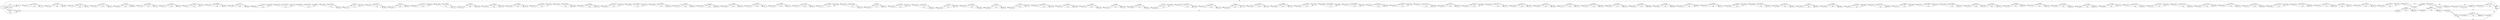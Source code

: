 digraph {
	graph [rankdir=LR]
	node [shape=rectangle]
	547 -> 676 [label=108]
	676 -> 725 [label=94]
	676 -> 117879 [label=14]
	725 -> 859 [label=108]
	859 -> 886 [label=94]
	859 -> 117905 [label=14]
	886 -> 892 [label=108]
	892 -> 919 [label=94]
	892 -> 117931 [label=14]
	919 -> 1540 [label=108]
	1540 -> 1567 [label=94]
	1540 -> 117957 [label=14]
	1567 -> 1656 [label=108]
	1656 -> 1683 [label=94]
	1656 -> 117983 [label=14]
	1683 -> 1712 [label=108]
	1712 -> 1739 [label=94]
	1712 -> 118009 [label=14]
	1739 -> 1817 [label=108]
	1817 -> 1844 [label=94]
	1817 -> 118035 [label=14]
	1844 -> 2233 [label=108]
	2233 -> 2257 [label=94]
	2233 -> 118057 [label=14]
	2257 -> 2312 [label=108]
	2312 -> 2345 [label=94]
	2312 -> 118089 [label=14]
	2345 -> 2366 [label=108]
	2366 -> 2393 [label=94]
	2366 -> 118115 [label=14]
	2393 -> 2842 [label=108]
	2842 -> 2869 [label=94]
	2842 -> 118141 [label=14]
	2869 -> 5505 [label=108]
	5505 -> 5532 [label=94]
	5505 -> 118167 [label=14]
	5532 -> 6634 [label=108]
	6634 -> 6661 [label=94]
	6634 -> 118193 [label=14]
	6661 -> 7056 [label=108]
	7056 -> 7083 [label=94]
	7056 -> 118219 [label=14]
	7083 -> 7129 [label=108]
	7129 -> 7156 [label=94]
	7129 -> 118245 [label=14]
	7156 -> 7822 [label=108]
	7822 -> 7849 [label=94]
	7822 -> 118271 [label=14]
	7849 -> 8305 [label=108]
	8305 -> 8332 [label=94]
	8305 -> 118297 [label=14]
	8332 -> 9818 [label=108]
	9818 -> 9845 [label=94]
	9818 -> 118323 [label=14]
	9845 -> 11004 [label=108]
	11004 -> 11031 [label=94]
	11004 -> 118349 [label=14]
	11031 -> 11923 [label=108]
	11923 -> 11978 [label=94]
	11923 -> 118403 [label=14]
	11978 -> 12001 [label=108]
	12001 -> 12028 [label=94]
	12001 -> 118429 [label=14]
	12028 -> 14238 [label=108]
	14238 -> 14318 [label=94]
	14238 -> 118508 [label=14]
	14318 -> 14373 [label=108]
	14373 -> 14412 [label=94]
	14373 -> 118546 [label=14]
	14412 -> 14425 [label=108]
	14425 -> 14480 [label=94]
	14425 -> 118600 [label=14]
	14480 -> 14487 [label=108]
	14487 -> 14533 [label=94]
	14487 -> 118648 [label=14]
	14533 -> 14587 [label=108]
	14587 -> 14614 [label=94]
	14587 -> 118674 [label=14]
	14614 -> 14699 [label=108]
	14699 -> 14913 [label=94]
	14699 -> 118887 [label=14]
	14913 -> 14925 [label=108]
	14925 -> 14952 [label=94]
	14925 -> 118913 [label=14]
	14952 -> 14976 [label=108]
	14976 -> 15017 [label=94]
	14976 -> 118953 [label=14]
	15017 -> 15034 [label=108]
	15034 -> 15062 [label=94]
	15034 -> 118980 [label=14]
	15062 -> 15099 [label=108]
	15099 -> 15126 [label=94]
	15099 -> 119006 [label=14]
	15126 -> 15150 [label=108]
	15150 -> 15177 [label=94]
	15150 -> 119032 [label=14]
	15177 -> 15240 [label=108]
	15240 -> 15267 [label=94]
	15240 -> 119058 [label=14]
	15267 -> 15270 [label=108]
	15270 -> 15313 [label=94]
	15270 -> 119100 [label=14]
	15313 -> 15317 [label=108]
	15317 -> 15496 [label=94]
	15317 -> 119268 [label=14]
	15496 -> 15507 [label=108]
	15507 -> 15534 [label=94]
	15507 -> 119294 [label=14]
	15534 -> 15578 [label=108]
	15578 -> 15611 [label=94]
	15578 -> 119326 [label=14]
	15611 -> 15616 [label=108]
	15616 -> 15643 [label=94]
	15616 -> 119352 [label=14]
	15643 -> 15847 [label=108]
	15847 -> 15907 [label=94]
	15847 -> 119411 [label=14]
	15907 -> 15919 [label=108]
	15919 -> 15946 [label=94]
	15919 -> 119437 [label=14]
	15946 -> 15991 [label=108]
	15991 -> 16018 [label=94]
	15991 -> 119463 [label=14]
	16018 -> 16046 [label=108]
	16046 -> 16073 [label=94]
	16046 -> 119489 [label=14]
	16073 -> 16198 [label=108]
	16198 -> 16225 [label=94]
	16198 -> 119515 [label=14]
	16225 -> 16276 [label=108]
	16276 -> 16303 [label=94]
	16276 -> 119541 [label=14]
	16303 -> 16354 [label=108]
	16354 -> 16390 [label=94]
	16354 -> 119576 [label=14]
	16390 -> 16702 [label=108]
	16702 -> 16729 [label=94]
	16702 -> 119602 [label=14]
	16729 -> 16741 [label=108]
	16741 -> 16795 [label=94]
	16741 -> 119655 [label=14]
	16795 -> 16888 [label=108]
	16888 -> 16915 [label=94]
	16888 -> 119681 [label=14]
	16915 -> 16926 [label=108]
	16926 -> 16953 [label=94]
	16926 -> 119707 [label=14]
	16953 -> 17043 [label=108]
	17043 -> 17090 [label=94]
	17043 -> 119753 [label=14]
	17090 -> 17162 [label=108]
	17162 -> 17222 [label=94]
	17162 -> 119812 [label=14]
	17222 -> 17264 [label=108]
	17264 -> 17291 [label=94]
	17264 -> 119838 [label=14]
	17291 -> 17306 [label=108]
	17306 -> 17342 [label=94]
	17306 -> 119873 [label=14]
	17342 -> 17588 [label=108]
	17588 -> 17615 [label=94]
	17588 -> 119899 [label=14]
	17615 -> 18199 [label=108]
	18199 -> 18226 [label=94]
	18199 -> 119925 [label=14]
	18226 -> 18466 [label=108]
	18466 -> 18490 [label=94]
	18466 -> 119949 [label=14]
	18490 -> 18532 [label=108]
	18532 -> 18570 [label=94]
	18532 -> 119986 [label=14]
	18570 -> 18573 [label=108]
	18573 -> 18612 [label=94]
	18573 -> 120024 [label=14]
	18612 -> 18702 [label=108]
	18702 -> 18729 [label=94]
	18702 -> 120050 [label=14]
	18729 -> 18747 [label=108]
	18747 -> 18828 [label=94]
	18747 -> 120130 [label=14]
	18828 -> 19392 [label=108]
	19392 -> 19422 [label=94]
	19392 -> 120159 [label=14]
	19422 -> 19455 [label=108]
	19455 -> 19482 [label=94]
	19455 -> 120185 [label=14]
	19482 -> 19524 [label=108]
	19524 -> 19551 [label=94]
	19524 -> 120211 [label=14]
	19551 -> 19560 [label=108]
	19560 -> 19602 [label=94]
	19560 -> 120252 [label=14]
	19602 -> 19608 [label=108]
	19608 -> 19635 [label=94]
	19608 -> 120278 [label=14]
	19635 -> 19715 [label=108]
	19715 -> 19742 [label=94]
	19715 -> 120304 [label=14]
	19742 -> 19799 [label=108]
	19799 -> 19826 [label=94]
	19799 -> 120330 [label=14]
	19826 -> 19900 [label=108]
	19900 -> 19927 [label=94]
	19900 -> 120356 [label=14]
	19927 -> 19933 [label=108]
	19933 -> 19960 [label=94]
	19933 -> 120382 [label=14]
	19960 -> 19991 [label=108]
	19991 -> 20018 [label=94]
	19991 -> 120408 [label=14]
	20018 -> 20021 [label=108]
	20021 -> 20051 [label=94]
	20021 -> 120437 [label=14]
	20051 -> 20145 [label=108]
	20145 -> 20172 [label=94]
	20145 -> 120463 [label=14]
	20172 -> 20198 [label=108]
	20198 -> 20234 [label=94]
	20198 -> 120498 [label=14]
	20234 -> 20264 [label=108]
	20264 -> 20291 [label=94]
	20264 -> 120524 [label=14]
	20291 -> 20389 [label=108]
	20389 -> 20421 [label=94]
	20389 -> 120555 [label=14]
	20421 -> 20453 [label=108]
	20453 -> 20514 [label=94]
	20453 -> 120615 [label=14]
	20514 -> 20520 [label=108]
	20520 -> 20562 [label=94]
	20520 -> 120656 [label=14]
	20562 -> 20619 [label=108]
	20619 -> 20664 [label=94]
	20619 -> 120700 [label=14]
	20664 -> 20724 [label=108]
	20724 -> 20799 [label=94]
	20724 -> 120774 [label=14]
	20799 -> 21072 [label=108]
	21072 -> 21099 [label=94]
	21072 -> 120800 [label=14]
	21099 -> 22251 [label=108]
	22251 -> 22314 [label=94]
	22251 -> 120862 [label=14]
	22314 -> 22320 [label=108]
	22320 -> 22347 [label=94]
	22320 -> 120888 [label=14]
	22347 -> 22359 [label=108]
	22359 -> 22386 [label=94]
	22359 -> 120914 [label=14]
	22386 -> 22413 [label=94]
	22386 -> 120940 [label=14]
	22413 -> 22599 [label=108]
	22599 -> 22626 [label=94]
	22599 -> 120966 [label=14]
	22626 -> 22755 [label=108]
	22755 -> 22782 [label=94]
	22755 -> 120992 [label=14]
	22782 -> 22830 [label=108]
	22830 -> 22857 [label=94]
	22830 -> 121018 [label=14]
	22857 -> 22860 [label=108]
	22860 -> 22907 [label=94]
	22860 -> 121064 [label=14]
	22907 -> 23069 [label=108]
	23069 -> 23114 [label=94]
	23069 -> 121108 [label=14]
	23114 -> 23213 [label=108]
	23213 -> 23261 [label=94]
	23213 -> 121155 [label=14]
	23261 -> 23334 [label=108]
	23334 -> 23361 [label=94]
	23334 -> 121181 [label=14]
	23361 -> 23387 [label=108]
	23387 -> 23435 [label=94]
	23387 -> 121228 [label=14]
	23435 -> 23456 [label=108]
	23456 -> 23483 [label=94]
	23456 -> 121254 [label=14]
	23483 -> 23492 [label=108]
	23492 -> 23519 [label=94]
	23492 -> 121280 [label=14]
	23519 -> 23612 [label=108]
	23612 -> 23639 [label=94]
	23612 -> 121306 [label=14]
	23639 -> 23648 [label=108]
	23648 -> 23699 [label=94]
	23648 -> 121356 [label=14]
	23699 -> 23831 [label=108]
	23831 -> 23858 [label=94]
	23831 -> 121382 [label=14]
	23858 -> 23973 [label=108]
	23973 -> 24005 [label=94]
	23973 -> 121413 [label=14]
	24005 -> 24122 [label=94]
	24005 -> 121529 [label=14]
	24122 -> 24136 [label=108]
	24136 -> 24163 [label=94]
	24136 -> 121555 [label=14]
	24163 -> 24260 [label=108]
	24260 -> 24287 [label=94]
	24260 -> 121581 [label=14]
	24287 -> 24471 [label=108]
	24471 -> 24498 [label=94]
	24471 -> 121607 [label=14]
	24498 -> 25026 [label=108]
	25026 -> 25072 [label=94]
	25026 -> 121652 [label=14]
	25072 -> 25476 [label=108]
	25476 -> 25525 [label=94]
	25476 -> 121700 [label=14]
	25525 -> 25681 [label=108]
	25681 -> 1 [label=94]
	25681 -> 121719 [label=14]
	31635 -> 31636 [label=120]
	31636 -> 33569 [label=277]
	33569 -> 33602 [label=120]
	33569 -> 89958 [label=157]
	33602 -> 38440 [label=277]
	38440 -> 38467 [label=120]
	38440 -> 89984 [label=157]
	38467 -> 38585 [label=277]
	38585 -> 1 [label=120]
	38585 -> 99556 [label=157]
	89958 -> 33602 [label=157]
	89984 -> 38467 [label=157]
	99556 -> 99558 [label=314]
	99558 -> 99619 [label=157]
	99558 -> 99771 [label=157]
	99619 -> 99621 [label=314]
	99621 -> 99556 [label=157]
	99621 -> 1 [label=157]
	99771 -> 99619 [label=157]
	117854 -> 547 [label=14]
	117879 -> 725 [label=14]
	117905 -> 886 [label=14]
	117931 -> 919 [label=14]
	117957 -> 1567 [label=14]
	117983 -> 1683 [label=14]
	118009 -> 1739 [label=14]
	118035 -> 1844 [label=14]
	118057 -> 2257 [label=14]
	118089 -> 2345 [label=14]
	118115 -> 2393 [label=14]
	118141 -> 2869 [label=14]
	118167 -> 5532 [label=14]
	118193 -> 6661 [label=14]
	118219 -> 7083 [label=14]
	118245 -> 7156 [label=14]
	118271 -> 7849 [label=14]
	118297 -> 8332 [label=14]
	118323 -> 9845 [label=14]
	118349 -> 11031 [label=14]
	118403 -> 11978 [label=14]
	118429 -> 12028 [label=14]
	118508 -> 14318 [label=14]
	118546 -> 14412 [label=14]
	118600 -> 14480 [label=14]
	118648 -> 14533 [label=14]
	118674 -> 14614 [label=14]
	118887 -> 14913 [label=14]
	118913 -> 14952 [label=14]
	118953 -> 15017 [label=14]
	118980 -> 15062 [label=14]
	119006 -> 15126 [label=14]
	119032 -> 15177 [label=14]
	119058 -> 15267 [label=14]
	119100 -> 15313 [label=14]
	119268 -> 15496 [label=14]
	119294 -> 15534 [label=14]
	119326 -> 15611 [label=14]
	119352 -> 15643 [label=14]
	119411 -> 15907 [label=14]
	119437 -> 15946 [label=14]
	119463 -> 16018 [label=14]
	119489 -> 16073 [label=14]
	119515 -> 16225 [label=14]
	119541 -> 16303 [label=14]
	119576 -> 16390 [label=14]
	119602 -> 16729 [label=14]
	119655 -> 16795 [label=14]
	119681 -> 16915 [label=14]
	119707 -> 16953 [label=14]
	119753 -> 17090 [label=14]
	119812 -> 17222 [label=14]
	119838 -> 17291 [label=14]
	119873 -> 17342 [label=14]
	119899 -> 17615 [label=14]
	119925 -> 18226 [label=14]
	119949 -> 18490 [label=14]
	119986 -> 18570 [label=14]
	120024 -> 18612 [label=14]
	120050 -> 18729 [label=14]
	120130 -> 18828 [label=14]
	120159 -> 19422 [label=14]
	120185 -> 19482 [label=14]
	120211 -> 19551 [label=14]
	120252 -> 19602 [label=14]
	120278 -> 19635 [label=14]
	120304 -> 19742 [label=14]
	120330 -> 19826 [label=14]
	120356 -> 19927 [label=14]
	120382 -> 19960 [label=14]
	120408 -> 20018 [label=14]
	120437 -> 20051 [label=14]
	120463 -> 20172 [label=14]
	120498 -> 20234 [label=14]
	120524 -> 20291 [label=14]
	120555 -> 20421 [label=14]
	120615 -> 20514 [label=14]
	120656 -> 20562 [label=14]
	120700 -> 20664 [label=14]
	120774 -> 20799 [label=14]
	120800 -> 21099 [label=14]
	120862 -> 22314 [label=14]
	120888 -> 22347 [label=14]
	120914 -> 22386 [label=14]
	120940 -> 22413 [label=14]
	120966 -> 22626 [label=14]
	120992 -> 22782 [label=14]
	121018 -> 22857 [label=14]
	121064 -> 22907 [label=14]
	121108 -> 23114 [label=14]
	121155 -> 23261 [label=14]
	121181 -> 23361 [label=14]
	121228 -> 23435 [label=14]
	121254 -> 23483 [label=14]
	121280 -> 23519 [label=14]
	121306 -> 23639 [label=14]
	121356 -> 23699 [label=14]
	121382 -> 23858 [label=14]
	121413 -> 24005 [label=14]
	121529 -> 24122 [label=14]
	121555 -> 24163 [label=14]
	121581 -> 24287 [label=14]
	121607 -> 24498 [label=14]
	121652 -> 25072 [label=14]
	121700 -> 25525 [label=14]
	121719 -> 1 [label=14]
	0 -> 31636 [label=157]
	0 -> 547 [label=94]
	0 -> 31635 [label=120]
	0 -> 1 [label=23]
	0 -> 117854 [label=14]
}
